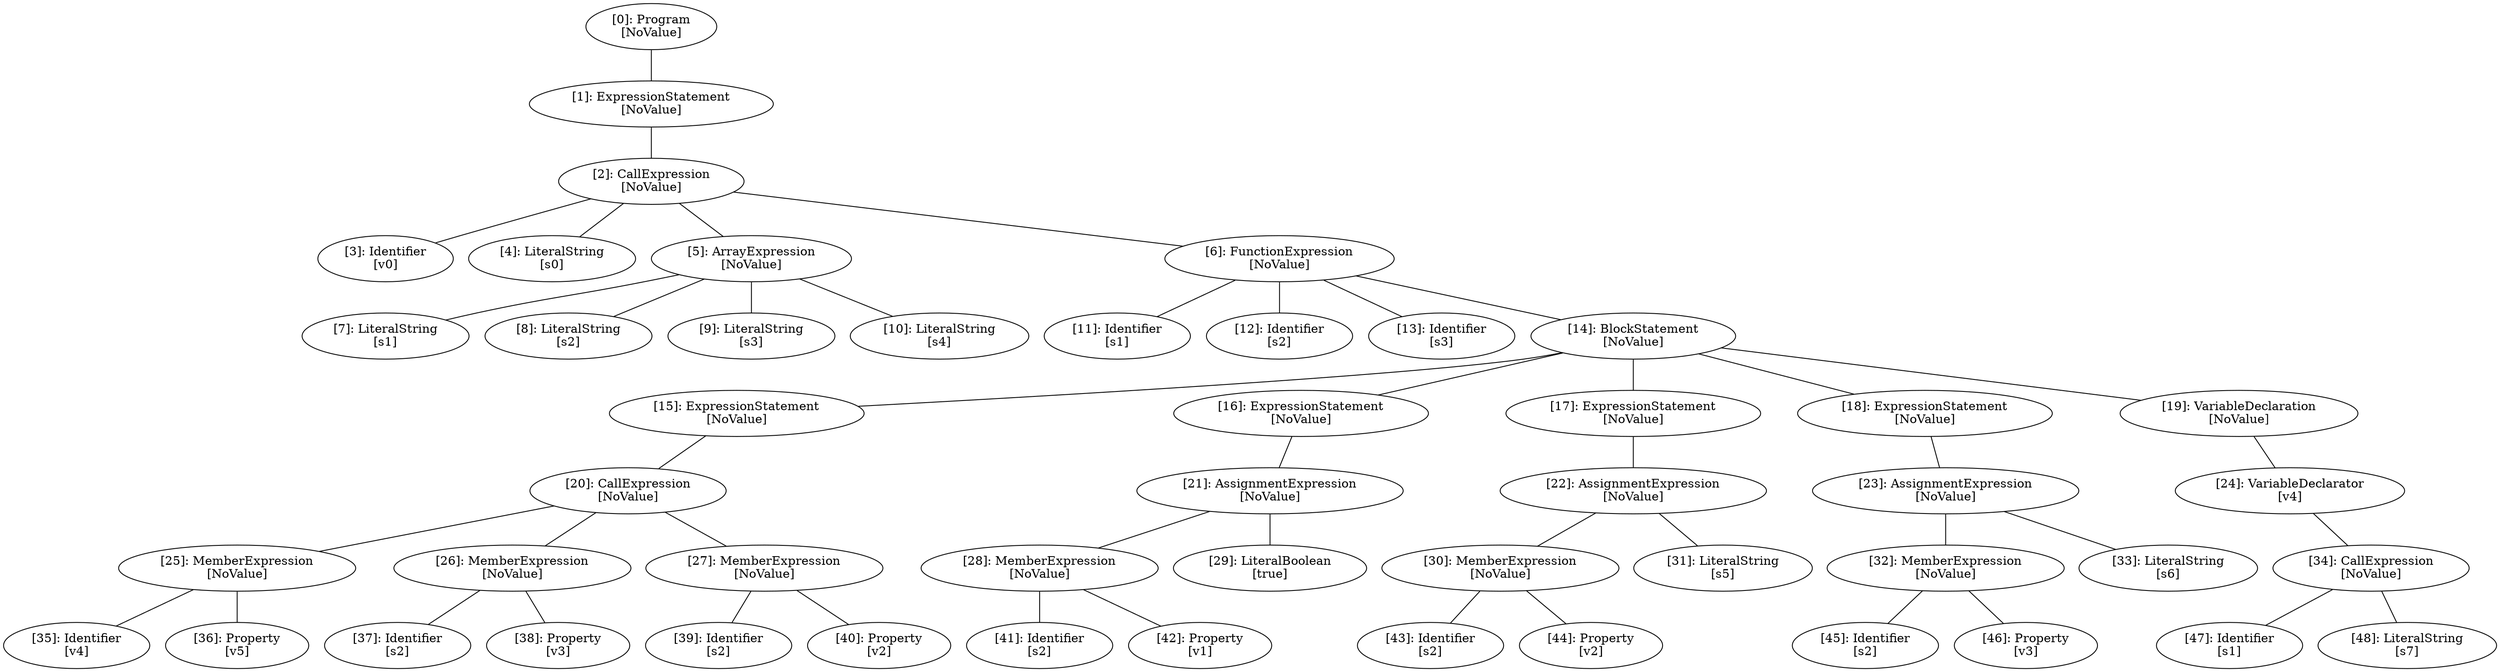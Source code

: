 // Result
graph {
	0 [label="[0]: Program
[NoValue]"]
	1 [label="[1]: ExpressionStatement
[NoValue]"]
	2 [label="[2]: CallExpression
[NoValue]"]
	3 [label="[3]: Identifier
[v0]"]
	4 [label="[4]: LiteralString
[s0]"]
	5 [label="[5]: ArrayExpression
[NoValue]"]
	6 [label="[6]: FunctionExpression
[NoValue]"]
	7 [label="[7]: LiteralString
[s1]"]
	8 [label="[8]: LiteralString
[s2]"]
	9 [label="[9]: LiteralString
[s3]"]
	10 [label="[10]: LiteralString
[s4]"]
	11 [label="[11]: Identifier
[s1]"]
	12 [label="[12]: Identifier
[s2]"]
	13 [label="[13]: Identifier
[s3]"]
	14 [label="[14]: BlockStatement
[NoValue]"]
	15 [label="[15]: ExpressionStatement
[NoValue]"]
	16 [label="[16]: ExpressionStatement
[NoValue]"]
	17 [label="[17]: ExpressionStatement
[NoValue]"]
	18 [label="[18]: ExpressionStatement
[NoValue]"]
	19 [label="[19]: VariableDeclaration
[NoValue]"]
	20 [label="[20]: CallExpression
[NoValue]"]
	21 [label="[21]: AssignmentExpression
[NoValue]"]
	22 [label="[22]: AssignmentExpression
[NoValue]"]
	23 [label="[23]: AssignmentExpression
[NoValue]"]
	24 [label="[24]: VariableDeclarator
[v4]"]
	25 [label="[25]: MemberExpression
[NoValue]"]
	26 [label="[26]: MemberExpression
[NoValue]"]
	27 [label="[27]: MemberExpression
[NoValue]"]
	28 [label="[28]: MemberExpression
[NoValue]"]
	29 [label="[29]: LiteralBoolean
[true]"]
	30 [label="[30]: MemberExpression
[NoValue]"]
	31 [label="[31]: LiteralString
[s5]"]
	32 [label="[32]: MemberExpression
[NoValue]"]
	33 [label="[33]: LiteralString
[s6]"]
	34 [label="[34]: CallExpression
[NoValue]"]
	35 [label="[35]: Identifier
[v4]"]
	36 [label="[36]: Property
[v5]"]
	37 [label="[37]: Identifier
[s2]"]
	38 [label="[38]: Property
[v3]"]
	39 [label="[39]: Identifier
[s2]"]
	40 [label="[40]: Property
[v2]"]
	41 [label="[41]: Identifier
[s2]"]
	42 [label="[42]: Property
[v1]"]
	43 [label="[43]: Identifier
[s2]"]
	44 [label="[44]: Property
[v2]"]
	45 [label="[45]: Identifier
[s2]"]
	46 [label="[46]: Property
[v3]"]
	47 [label="[47]: Identifier
[s1]"]
	48 [label="[48]: LiteralString
[s7]"]
	0 -- 1
	1 -- 2
	2 -- 3
	2 -- 4
	2 -- 5
	2 -- 6
	5 -- 7
	5 -- 8
	5 -- 9
	5 -- 10
	6 -- 11
	6 -- 12
	6 -- 13
	6 -- 14
	14 -- 15
	14 -- 16
	14 -- 17
	14 -- 18
	14 -- 19
	15 -- 20
	16 -- 21
	17 -- 22
	18 -- 23
	19 -- 24
	20 -- 25
	20 -- 26
	20 -- 27
	21 -- 28
	21 -- 29
	22 -- 30
	22 -- 31
	23 -- 32
	23 -- 33
	24 -- 34
	25 -- 35
	25 -- 36
	26 -- 37
	26 -- 38
	27 -- 39
	27 -- 40
	28 -- 41
	28 -- 42
	30 -- 43
	30 -- 44
	32 -- 45
	32 -- 46
	34 -- 47
	34 -- 48
}
